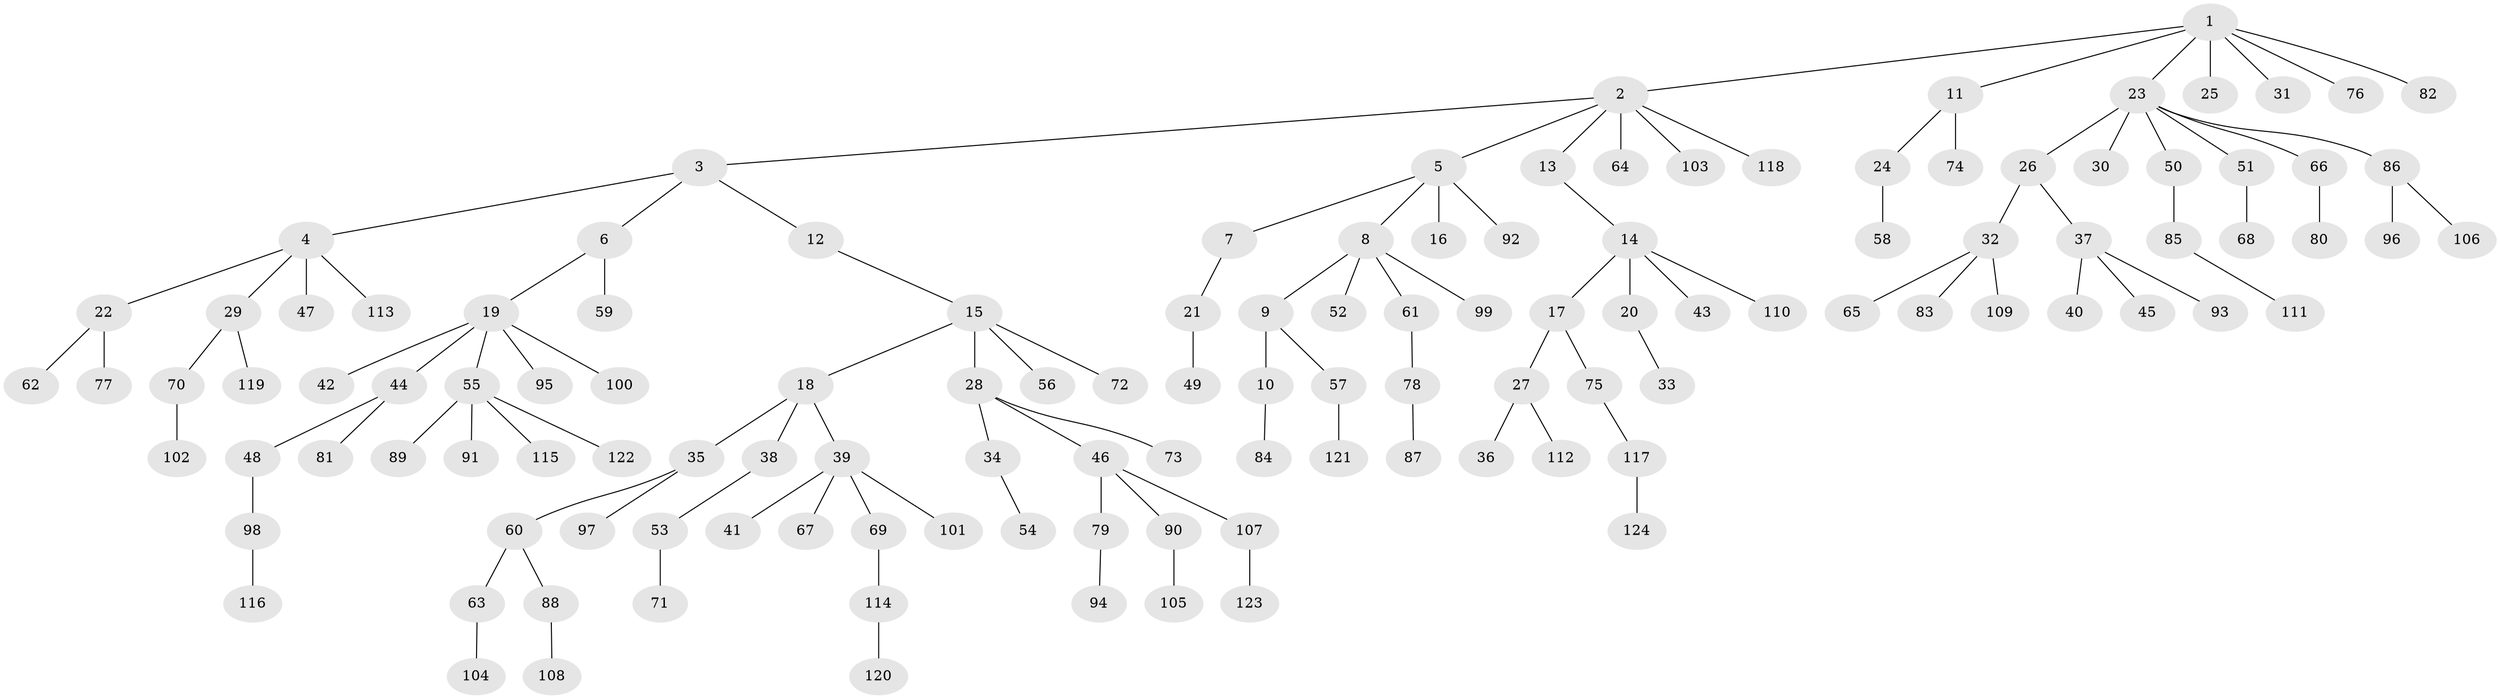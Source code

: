 // Generated by graph-tools (version 1.1) at 2025/52/03/09/25 04:52:36]
// undirected, 124 vertices, 123 edges
graph export_dot {
graph [start="1"]
  node [color=gray90,style=filled];
  1;
  2;
  3;
  4;
  5;
  6;
  7;
  8;
  9;
  10;
  11;
  12;
  13;
  14;
  15;
  16;
  17;
  18;
  19;
  20;
  21;
  22;
  23;
  24;
  25;
  26;
  27;
  28;
  29;
  30;
  31;
  32;
  33;
  34;
  35;
  36;
  37;
  38;
  39;
  40;
  41;
  42;
  43;
  44;
  45;
  46;
  47;
  48;
  49;
  50;
  51;
  52;
  53;
  54;
  55;
  56;
  57;
  58;
  59;
  60;
  61;
  62;
  63;
  64;
  65;
  66;
  67;
  68;
  69;
  70;
  71;
  72;
  73;
  74;
  75;
  76;
  77;
  78;
  79;
  80;
  81;
  82;
  83;
  84;
  85;
  86;
  87;
  88;
  89;
  90;
  91;
  92;
  93;
  94;
  95;
  96;
  97;
  98;
  99;
  100;
  101;
  102;
  103;
  104;
  105;
  106;
  107;
  108;
  109;
  110;
  111;
  112;
  113;
  114;
  115;
  116;
  117;
  118;
  119;
  120;
  121;
  122;
  123;
  124;
  1 -- 2;
  1 -- 11;
  1 -- 23;
  1 -- 25;
  1 -- 31;
  1 -- 76;
  1 -- 82;
  2 -- 3;
  2 -- 5;
  2 -- 13;
  2 -- 64;
  2 -- 103;
  2 -- 118;
  3 -- 4;
  3 -- 6;
  3 -- 12;
  4 -- 22;
  4 -- 29;
  4 -- 47;
  4 -- 113;
  5 -- 7;
  5 -- 8;
  5 -- 16;
  5 -- 92;
  6 -- 19;
  6 -- 59;
  7 -- 21;
  8 -- 9;
  8 -- 52;
  8 -- 61;
  8 -- 99;
  9 -- 10;
  9 -- 57;
  10 -- 84;
  11 -- 24;
  11 -- 74;
  12 -- 15;
  13 -- 14;
  14 -- 17;
  14 -- 20;
  14 -- 43;
  14 -- 110;
  15 -- 18;
  15 -- 28;
  15 -- 56;
  15 -- 72;
  17 -- 27;
  17 -- 75;
  18 -- 35;
  18 -- 38;
  18 -- 39;
  19 -- 42;
  19 -- 44;
  19 -- 55;
  19 -- 95;
  19 -- 100;
  20 -- 33;
  21 -- 49;
  22 -- 62;
  22 -- 77;
  23 -- 26;
  23 -- 30;
  23 -- 50;
  23 -- 51;
  23 -- 66;
  23 -- 86;
  24 -- 58;
  26 -- 32;
  26 -- 37;
  27 -- 36;
  27 -- 112;
  28 -- 34;
  28 -- 46;
  28 -- 73;
  29 -- 70;
  29 -- 119;
  32 -- 65;
  32 -- 83;
  32 -- 109;
  34 -- 54;
  35 -- 60;
  35 -- 97;
  37 -- 40;
  37 -- 45;
  37 -- 93;
  38 -- 53;
  39 -- 41;
  39 -- 67;
  39 -- 69;
  39 -- 101;
  44 -- 48;
  44 -- 81;
  46 -- 79;
  46 -- 90;
  46 -- 107;
  48 -- 98;
  50 -- 85;
  51 -- 68;
  53 -- 71;
  55 -- 89;
  55 -- 91;
  55 -- 115;
  55 -- 122;
  57 -- 121;
  60 -- 63;
  60 -- 88;
  61 -- 78;
  63 -- 104;
  66 -- 80;
  69 -- 114;
  70 -- 102;
  75 -- 117;
  78 -- 87;
  79 -- 94;
  85 -- 111;
  86 -- 96;
  86 -- 106;
  88 -- 108;
  90 -- 105;
  98 -- 116;
  107 -- 123;
  114 -- 120;
  117 -- 124;
}
